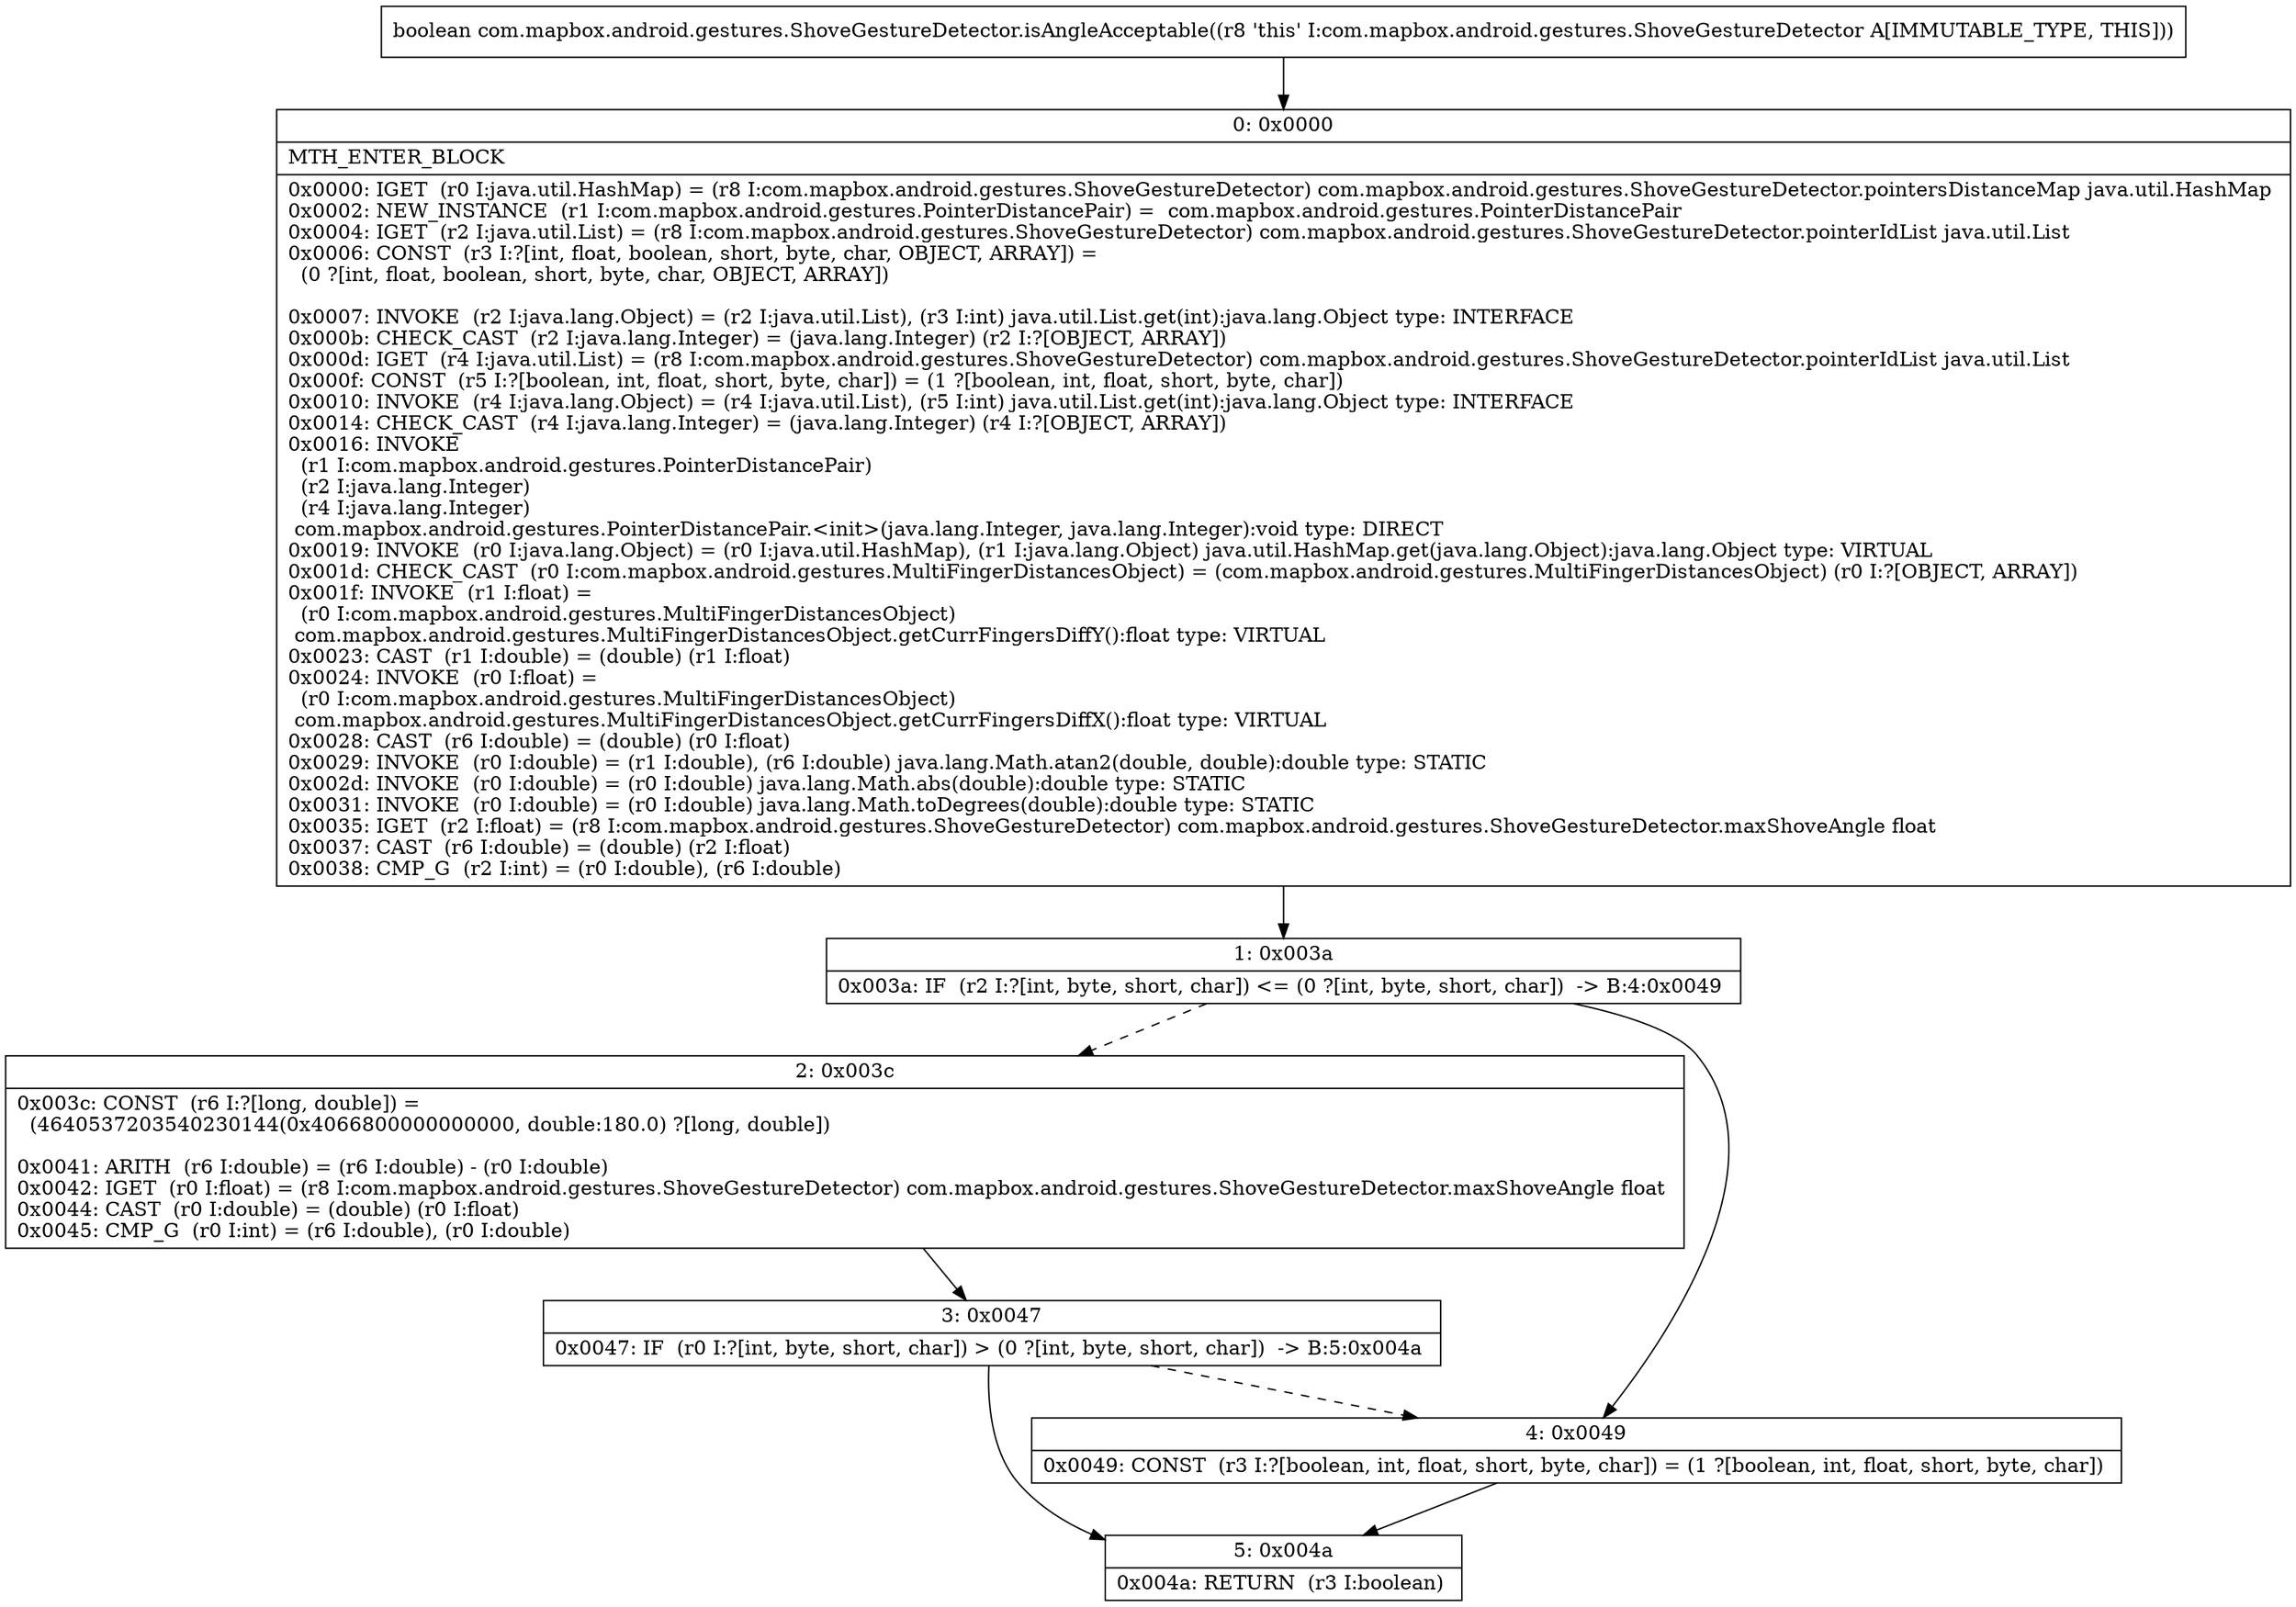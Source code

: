 digraph "CFG forcom.mapbox.android.gestures.ShoveGestureDetector.isAngleAcceptable()Z" {
Node_0 [shape=record,label="{0\:\ 0x0000|MTH_ENTER_BLOCK\l|0x0000: IGET  (r0 I:java.util.HashMap) = (r8 I:com.mapbox.android.gestures.ShoveGestureDetector) com.mapbox.android.gestures.ShoveGestureDetector.pointersDistanceMap java.util.HashMap \l0x0002: NEW_INSTANCE  (r1 I:com.mapbox.android.gestures.PointerDistancePair) =  com.mapbox.android.gestures.PointerDistancePair \l0x0004: IGET  (r2 I:java.util.List) = (r8 I:com.mapbox.android.gestures.ShoveGestureDetector) com.mapbox.android.gestures.ShoveGestureDetector.pointerIdList java.util.List \l0x0006: CONST  (r3 I:?[int, float, boolean, short, byte, char, OBJECT, ARRAY]) = \l  (0 ?[int, float, boolean, short, byte, char, OBJECT, ARRAY])\l \l0x0007: INVOKE  (r2 I:java.lang.Object) = (r2 I:java.util.List), (r3 I:int) java.util.List.get(int):java.lang.Object type: INTERFACE \l0x000b: CHECK_CAST  (r2 I:java.lang.Integer) = (java.lang.Integer) (r2 I:?[OBJECT, ARRAY]) \l0x000d: IGET  (r4 I:java.util.List) = (r8 I:com.mapbox.android.gestures.ShoveGestureDetector) com.mapbox.android.gestures.ShoveGestureDetector.pointerIdList java.util.List \l0x000f: CONST  (r5 I:?[boolean, int, float, short, byte, char]) = (1 ?[boolean, int, float, short, byte, char]) \l0x0010: INVOKE  (r4 I:java.lang.Object) = (r4 I:java.util.List), (r5 I:int) java.util.List.get(int):java.lang.Object type: INTERFACE \l0x0014: CHECK_CAST  (r4 I:java.lang.Integer) = (java.lang.Integer) (r4 I:?[OBJECT, ARRAY]) \l0x0016: INVOKE  \l  (r1 I:com.mapbox.android.gestures.PointerDistancePair)\l  (r2 I:java.lang.Integer)\l  (r4 I:java.lang.Integer)\l com.mapbox.android.gestures.PointerDistancePair.\<init\>(java.lang.Integer, java.lang.Integer):void type: DIRECT \l0x0019: INVOKE  (r0 I:java.lang.Object) = (r0 I:java.util.HashMap), (r1 I:java.lang.Object) java.util.HashMap.get(java.lang.Object):java.lang.Object type: VIRTUAL \l0x001d: CHECK_CAST  (r0 I:com.mapbox.android.gestures.MultiFingerDistancesObject) = (com.mapbox.android.gestures.MultiFingerDistancesObject) (r0 I:?[OBJECT, ARRAY]) \l0x001f: INVOKE  (r1 I:float) = \l  (r0 I:com.mapbox.android.gestures.MultiFingerDistancesObject)\l com.mapbox.android.gestures.MultiFingerDistancesObject.getCurrFingersDiffY():float type: VIRTUAL \l0x0023: CAST  (r1 I:double) = (double) (r1 I:float) \l0x0024: INVOKE  (r0 I:float) = \l  (r0 I:com.mapbox.android.gestures.MultiFingerDistancesObject)\l com.mapbox.android.gestures.MultiFingerDistancesObject.getCurrFingersDiffX():float type: VIRTUAL \l0x0028: CAST  (r6 I:double) = (double) (r0 I:float) \l0x0029: INVOKE  (r0 I:double) = (r1 I:double), (r6 I:double) java.lang.Math.atan2(double, double):double type: STATIC \l0x002d: INVOKE  (r0 I:double) = (r0 I:double) java.lang.Math.abs(double):double type: STATIC \l0x0031: INVOKE  (r0 I:double) = (r0 I:double) java.lang.Math.toDegrees(double):double type: STATIC \l0x0035: IGET  (r2 I:float) = (r8 I:com.mapbox.android.gestures.ShoveGestureDetector) com.mapbox.android.gestures.ShoveGestureDetector.maxShoveAngle float \l0x0037: CAST  (r6 I:double) = (double) (r2 I:float) \l0x0038: CMP_G  (r2 I:int) = (r0 I:double), (r6 I:double) \l}"];
Node_1 [shape=record,label="{1\:\ 0x003a|0x003a: IF  (r2 I:?[int, byte, short, char]) \<= (0 ?[int, byte, short, char])  \-\> B:4:0x0049 \l}"];
Node_2 [shape=record,label="{2\:\ 0x003c|0x003c: CONST  (r6 I:?[long, double]) = \l  (4640537203540230144(0x4066800000000000, double:180.0) ?[long, double])\l \l0x0041: ARITH  (r6 I:double) = (r6 I:double) \- (r0 I:double) \l0x0042: IGET  (r0 I:float) = (r8 I:com.mapbox.android.gestures.ShoveGestureDetector) com.mapbox.android.gestures.ShoveGestureDetector.maxShoveAngle float \l0x0044: CAST  (r0 I:double) = (double) (r0 I:float) \l0x0045: CMP_G  (r0 I:int) = (r6 I:double), (r0 I:double) \l}"];
Node_3 [shape=record,label="{3\:\ 0x0047|0x0047: IF  (r0 I:?[int, byte, short, char]) \> (0 ?[int, byte, short, char])  \-\> B:5:0x004a \l}"];
Node_4 [shape=record,label="{4\:\ 0x0049|0x0049: CONST  (r3 I:?[boolean, int, float, short, byte, char]) = (1 ?[boolean, int, float, short, byte, char]) \l}"];
Node_5 [shape=record,label="{5\:\ 0x004a|0x004a: RETURN  (r3 I:boolean) \l}"];
MethodNode[shape=record,label="{boolean com.mapbox.android.gestures.ShoveGestureDetector.isAngleAcceptable((r8 'this' I:com.mapbox.android.gestures.ShoveGestureDetector A[IMMUTABLE_TYPE, THIS])) }"];
MethodNode -> Node_0;
Node_0 -> Node_1;
Node_1 -> Node_2[style=dashed];
Node_1 -> Node_4;
Node_2 -> Node_3;
Node_3 -> Node_4[style=dashed];
Node_3 -> Node_5;
Node_4 -> Node_5;
}

